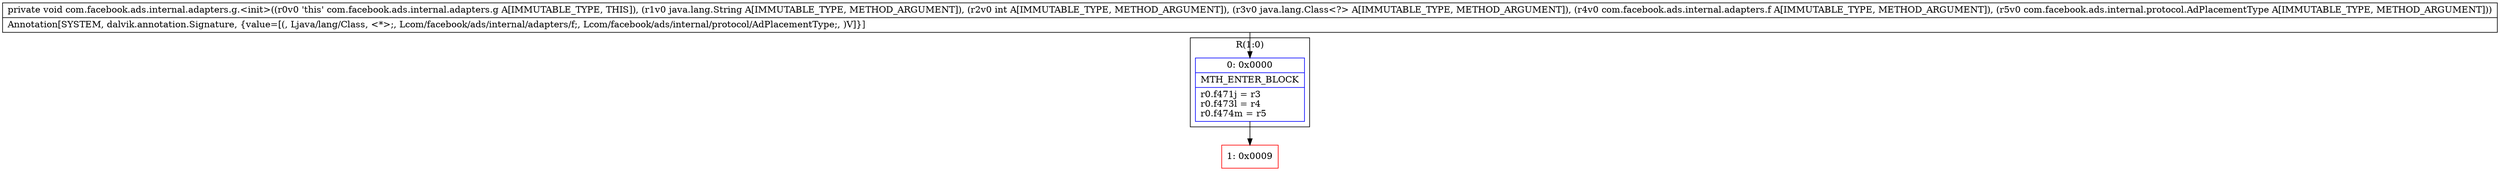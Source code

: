 digraph "CFG forcom.facebook.ads.internal.adapters.g.\<init\>(Ljava\/lang\/String;ILjava\/lang\/Class;Lcom\/facebook\/ads\/internal\/adapters\/f;Lcom\/facebook\/ads\/internal\/protocol\/AdPlacementType;)V" {
subgraph cluster_Region_365698978 {
label = "R(1:0)";
node [shape=record,color=blue];
Node_0 [shape=record,label="{0\:\ 0x0000|MTH_ENTER_BLOCK\l|r0.f471j = r3\lr0.f473l = r4\lr0.f474m = r5\l}"];
}
Node_1 [shape=record,color=red,label="{1\:\ 0x0009}"];
MethodNode[shape=record,label="{private void com.facebook.ads.internal.adapters.g.\<init\>((r0v0 'this' com.facebook.ads.internal.adapters.g A[IMMUTABLE_TYPE, THIS]), (r1v0 java.lang.String A[IMMUTABLE_TYPE, METHOD_ARGUMENT]), (r2v0 int A[IMMUTABLE_TYPE, METHOD_ARGUMENT]), (r3v0 java.lang.Class\<?\> A[IMMUTABLE_TYPE, METHOD_ARGUMENT]), (r4v0 com.facebook.ads.internal.adapters.f A[IMMUTABLE_TYPE, METHOD_ARGUMENT]), (r5v0 com.facebook.ads.internal.protocol.AdPlacementType A[IMMUTABLE_TYPE, METHOD_ARGUMENT]))  | Annotation[SYSTEM, dalvik.annotation.Signature, \{value=[(, Ljava\/lang\/Class, \<*\>;, Lcom\/facebook\/ads\/internal\/adapters\/f;, Lcom\/facebook\/ads\/internal\/protocol\/AdPlacementType;, )V]\}]\l}"];
MethodNode -> Node_0;
Node_0 -> Node_1;
}

